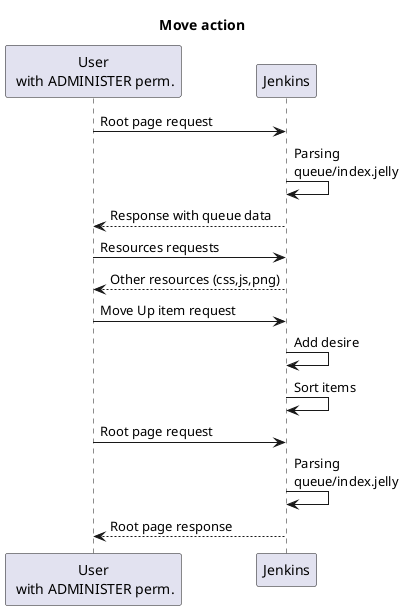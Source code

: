@startuml
title Move action
participant "User\n with ADMINISTER perm." as User
User-> Jenkins: Root page request
Jenkins -> Jenkins: Parsing \nqueue/index.jelly
Jenkins --> User: Response with queue data
User -> Jenkins: Resources requests
Jenkins --> User: Other resources (css,js,png)
User -> Jenkins: Move Up item request
Jenkins -> Jenkins: Add desire
Jenkins -> Jenkins: Sort items
User -> Jenkins: Root page request
Jenkins -> Jenkins: Parsing \nqueue/index.jelly
Jenkins --> User: Root page response
@enduml